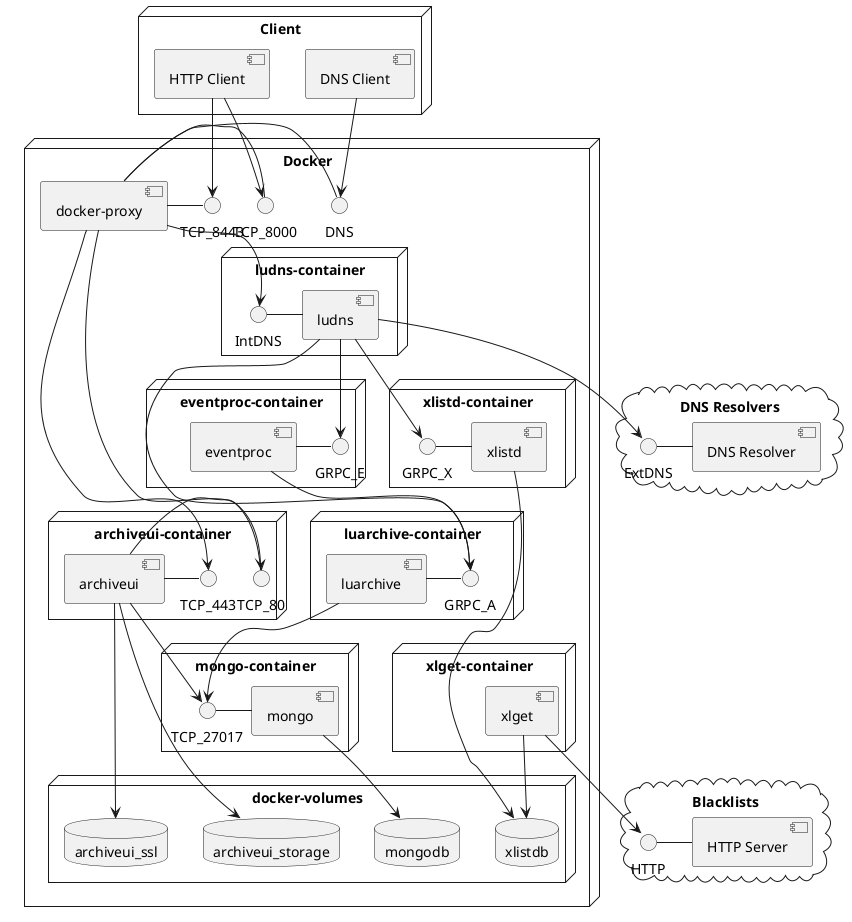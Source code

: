 @startuml

cloud "Blacklists" {
 [HTTP Server] -left- HTTP
}

cloud "DNS Resolvers" {
 [DNS Resolver] -left- ExtDNS
}

node "Docker" {
  node "docker-volumes" {
    database "mongodb"
    database "xlistdb"
    database "archiveui_storage"
    database "archiveui_ssl"
  }
 
  node "mongo-container" {
    [mongo] -left- TCP_27017 
  }
  [mongo] --> mongodb
  
  node "xlget-container" {
    [xlget] --> [xlistdb]
  }
  [xlget] --> HTTP

  node "xlistd-container" {
    [xlistd] -left- GRPC_X
  }
  [xlistd] --> [xlistdb]
 
  node "luarchive-container" {
    [luarchive] - GRPC_A
  } 
  [luarchive] --> TCP_27017
  
  node "eventproc-container" {
    [eventproc] - GRPC_E
  }
  [eventproc] --> GRPC_A

  node "ludns-container" {
    [ludns] -left- IntDNS
  }

  [ludns] --> GRPC_X
  [ludns] --> ExtDNS
  [ludns] --> GRPC_E
  [ludns] --> GRPC_A

  node "archiveui-container" {
    [archiveui] - TCP_80
    [archiveui] - TCP_443
  }
  [archiveui] --> TCP_27017
  [archiveui] --> archiveui_storage
  [archiveui] --> archiveui_ssl

  [docker-proxy] --> IntDNS
  [docker-proxy] --> TCP_80
  [docker-proxy] --> TCP_443
  [docker-proxy] - DNS
  [docker-proxy] - TCP_8000
  [docker-proxy] - TCP_8443

}

node "Client" {
  [DNS Client] --> DNS
  [HTTP Client] --> TCP_8000
  [HTTP Client] --> TCP_8443
}

@enduml
